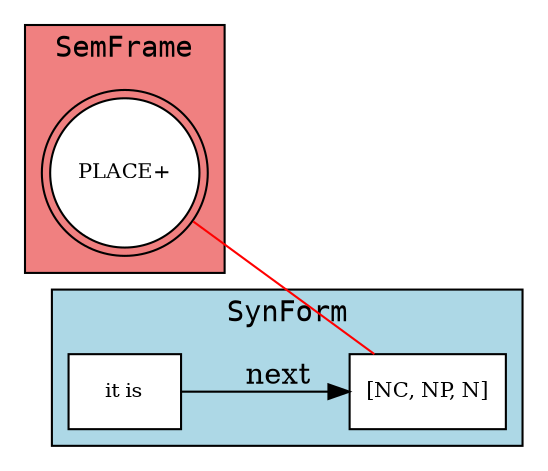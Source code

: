 digraph G {
rankdir=LR;
fontname=consolas;
subgraph cluster_SemFrame {
bgcolor=lightcoral;
label=SemFrame;
SUBJ [style=filled, fontsize=10, fillcolor=white, color=black, shape=doublecircle, label="PLACE+"];
}

subgraph cluster_SynForm {
bgcolor=lightblue;
label=SynForm;
S1 [shape=box, fontsize=10, style=filled, fillcolor=white, label="it is"];
S2 [shape=box, fontsize=10, style=filled, fillcolor=white, label="[NC, NP, N]"];
S1 -> S2  [label=next];
}

SUBJ -> S2  [color=red, dir=none, penwidth=1];
}
